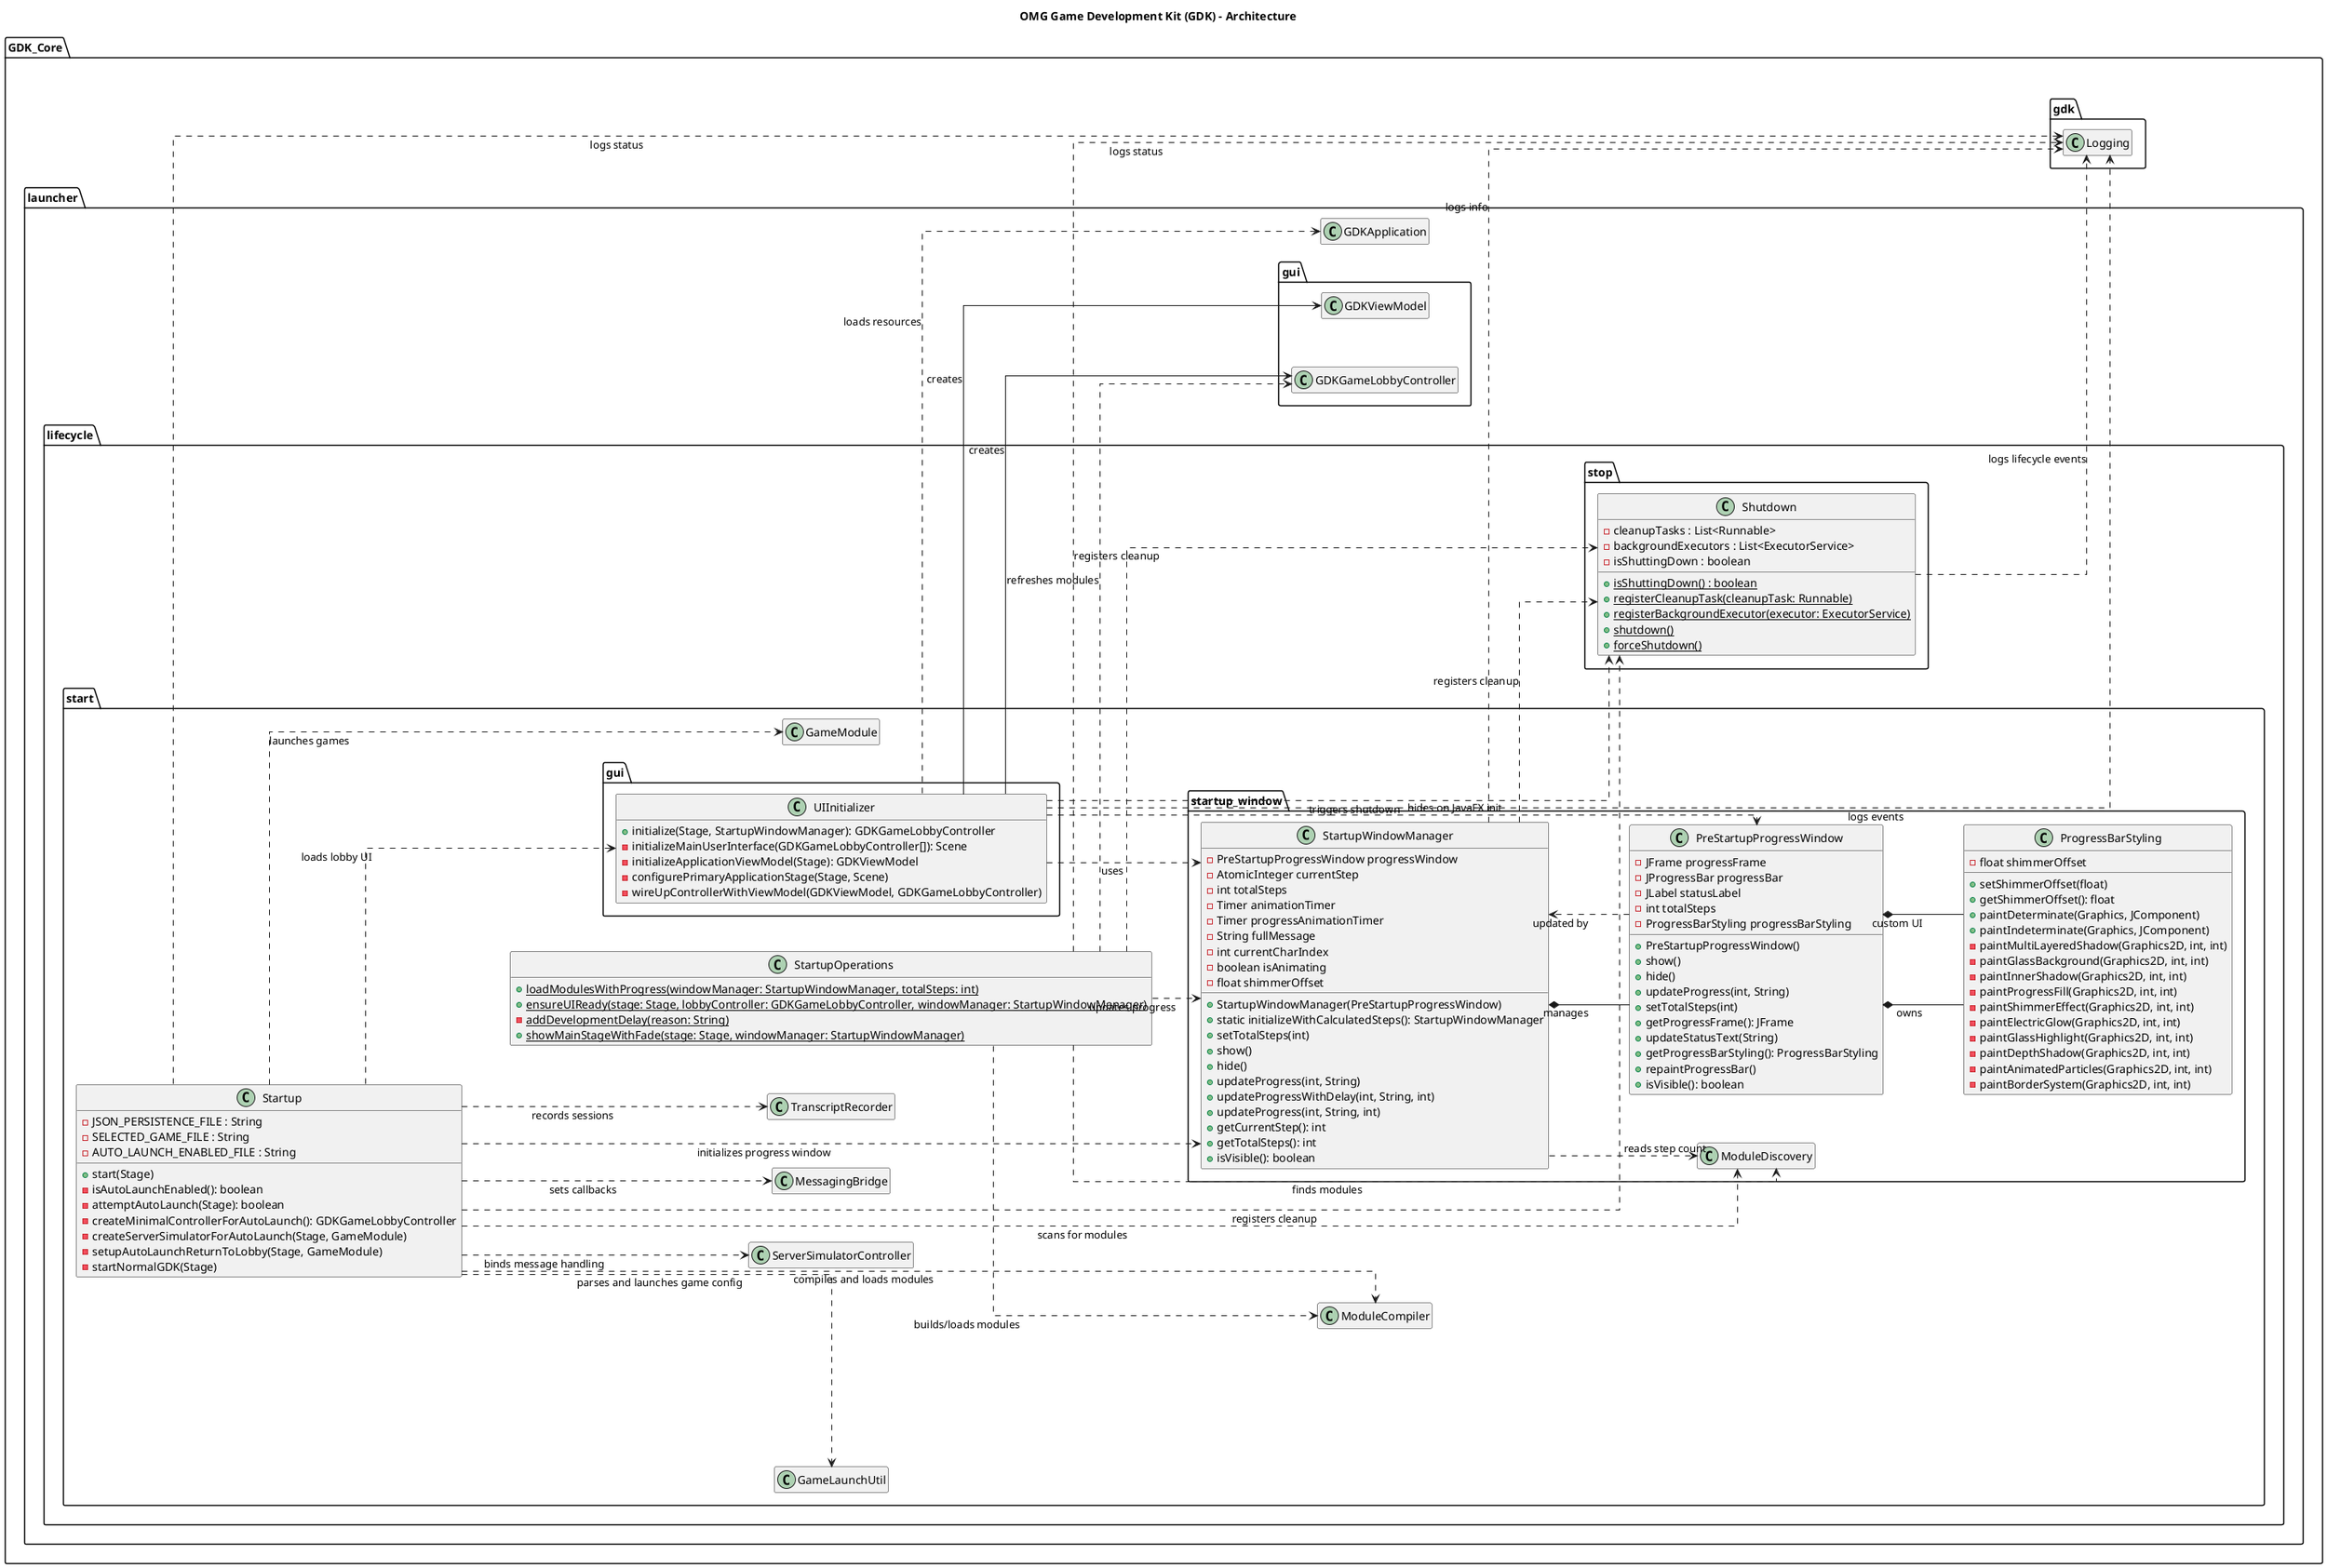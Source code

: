 @startuml

left to right direction
hide empty members
skinparam linetype ortho
skinparam nodesep 60
skinparam ranksep 60

title OMG Game Development Kit (GDK) - Architecture

' === GDK Core ===
package "GDK_Core" {

    package "launcher" {

        package "lifecycle" {

            package "start" {
                
                package "gui" {
                    
                    class UIInitializer {
                        +initialize(Stage, StartupWindowManager): GDKGameLobbyController
                        -initializeMainUserInterface(GDKGameLobbyController[]): Scene
                        -initializeApplicationViewModel(Stage): GDKViewModel
                        -configurePrimaryApplicationStage(Stage, Scene)
                        -wireUpControllerWithViewModel(GDKViewModel, GDKGameLobbyController)
                    }

                    UIInitializer ..> GDK_Core.launcher.lifecycle.start.startup_window.StartupWindowManager : uses
                    UIInitializer -down-> GDK_Core.launcher.gui.GDKGameLobbyController : creates
                    UIInitializer -down-> GDK_Core.launcher.gui.GDKViewModel : creates
                    UIInitializer ..> GDK_Core.gdk.Logging : logs events
                    UIInitializer ..> GDK_Core.launcher.GDKApplication : loads resources
                    UIInitializer ..> GDK_Core.launcher.lifecycle.stop.Shutdown : triggers shutdown
                }

                package "startup_window" {

                    class PreStartupProgressWindow {
                        - JFrame progressFrame
                        - JProgressBar progressBar
                        - JLabel statusLabel
                        - int totalSteps
                        - ProgressBarStyling progressBarStyling

                        + PreStartupProgressWindow()
                        + show()
                        + hide()
                        + updateProgress(int, String)
                        + setTotalSteps(int)
                        + getProgressFrame(): JFrame
                        + updateStatusText(String)
                        + getProgressBarStyling(): ProgressBarStyling
                        + repaintProgressBar()
                        + isVisible(): boolean
                    }

                    PreStartupProgressWindow *-- ProgressBarStyling : owns
                    PreStartupProgressWindow ..> StartupWindowManager : updated by
                    UIInitializer ..> PreStartupProgressWindow : hides on JavaFX init

                    class ProgressBarStyling {
                        - float shimmerOffset
                        + setShimmerOffset(float)
                        + getShimmerOffset(): float
                        + paintDeterminate(Graphics, JComponent)
                        + paintIndeterminate(Graphics, JComponent)
                        - paintMultiLayeredShadow(Graphics2D, int, int)
                        - paintGlassBackground(Graphics2D, int, int)
                        - paintInnerShadow(Graphics2D, int, int)
                        - paintProgressFill(Graphics2D, int, int)
                        - paintShimmerEffect(Graphics2D, int, int)
                        - paintElectricGlow(Graphics2D, int, int)
                        - paintGlassHighlight(Graphics2D, int, int)
                        - paintDepthShadow(Graphics2D, int, int)
                        - paintAnimatedParticles(Graphics2D, int, int)
                        - paintBorderSystem(Graphics2D, int, int)
                    }

                    class StartupWindowManager {
                        - PreStartupProgressWindow progressWindow
                        - AtomicInteger currentStep
                        - int totalSteps
                        - Timer animationTimer
                        - Timer progressAnimationTimer
                        - String fullMessage
                        - int currentCharIndex
                        - boolean isAnimating
                        - float shimmerOffset

                        + StartupWindowManager(PreStartupProgressWindow)
                        + static initializeWithCalculatedSteps(): StartupWindowManager
                        + setTotalSteps(int)
                        + show()
                        + hide()
                        + updateProgress(int, String)
                        + updateProgressWithDelay(int, String, int)
                        + updateProgress(int, String, int)
                        + getCurrentStep(): int
                        + getTotalSteps(): int
                        + isVisible(): boolean
                    }

                    StartupWindowManager *-- PreStartupProgressWindow : manages
                    PreStartupProgressWindow *-- ProgressBarStyling : custom UI
                    StartupWindowManager ..> ModuleDiscovery : reads step count
                    StartupWindowManager ..> Shutdown : registers cleanup
                    StartupWindowManager ..> Logging : logs info
                }

                class Startup {
                    - JSON_PERSISTENCE_FILE : String
                    - SELECTED_GAME_FILE : String
                    - AUTO_LAUNCH_ENABLED_FILE : String

                    + start(Stage)
                    - isAutoLaunchEnabled(): boolean
                    - attemptAutoLaunch(Stage): boolean
                    - createMinimalControllerForAutoLaunch(): GDKGameLobbyController
                    - createServerSimulatorForAutoLaunch(Stage, GameModule)
                    - setupAutoLaunchReturnToLobby(Stage, GameModule)
                    - startNormalGDK(Stage)
                }

                Startup ..> Logging : logs status
                Startup ..> StartupWindowManager : initializes progress window
                Startup ..> UIInitializer : loads lobby UI
                Startup ..> ModuleDiscovery : scans for modules
                Startup ..> ModuleCompiler : compiles and loads modules
                Startup ..> GameModule : launches games
                Startup ..> ServerSimulatorController : binds message handling
                Startup ..> MessagingBridge : sets callbacks
                Startup ..> Shutdown : registers cleanup
                Startup ..> TranscriptRecorder : records sessions
                Startup ..> GameLaunchUtil : parses and launches game config

                class StartupOperations {
                    {static} + loadModulesWithProgress(windowManager: StartupWindowManager, totalSteps: int)
                    {static} + ensureUIReady(stage: Stage, lobbyController: GDKGameLobbyController, windowManager: StartupWindowManager)
                    {static} - addDevelopmentDelay(reason: String)
                    {static} + showMainStageWithFade(stage: Stage, windowManager: StartupWindowManager)
                }

                StartupOperations ..> StartupWindowManager : updates progress
                StartupOperations ..> GDKGameLobbyController : refreshes modules
                StartupOperations ..> ModuleDiscovery : finds modules
                StartupOperations ..> ModuleCompiler : builds/loads modules
                StartupOperations ..> Logging : logs status
                StartupOperations ..> Shutdown : registers cleanup  
                
            }

            package "stop" {
                
                class Shutdown {
                    - cleanupTasks : List<Runnable>
                    - backgroundExecutors : List<ExecutorService>
                    - isShuttingDown : boolean

                    {static} + isShuttingDown() : boolean
                    {static} + registerCleanupTask(cleanupTask: Runnable)
                    {static} + registerBackgroundExecutor(executor: ExecutorService)
                    {static} + shutdown()
                    {static} + forceShutdown()
                }

                Shutdown ..> Logging : logs lifecycle events
            }
        }
    }
}

@enduml
